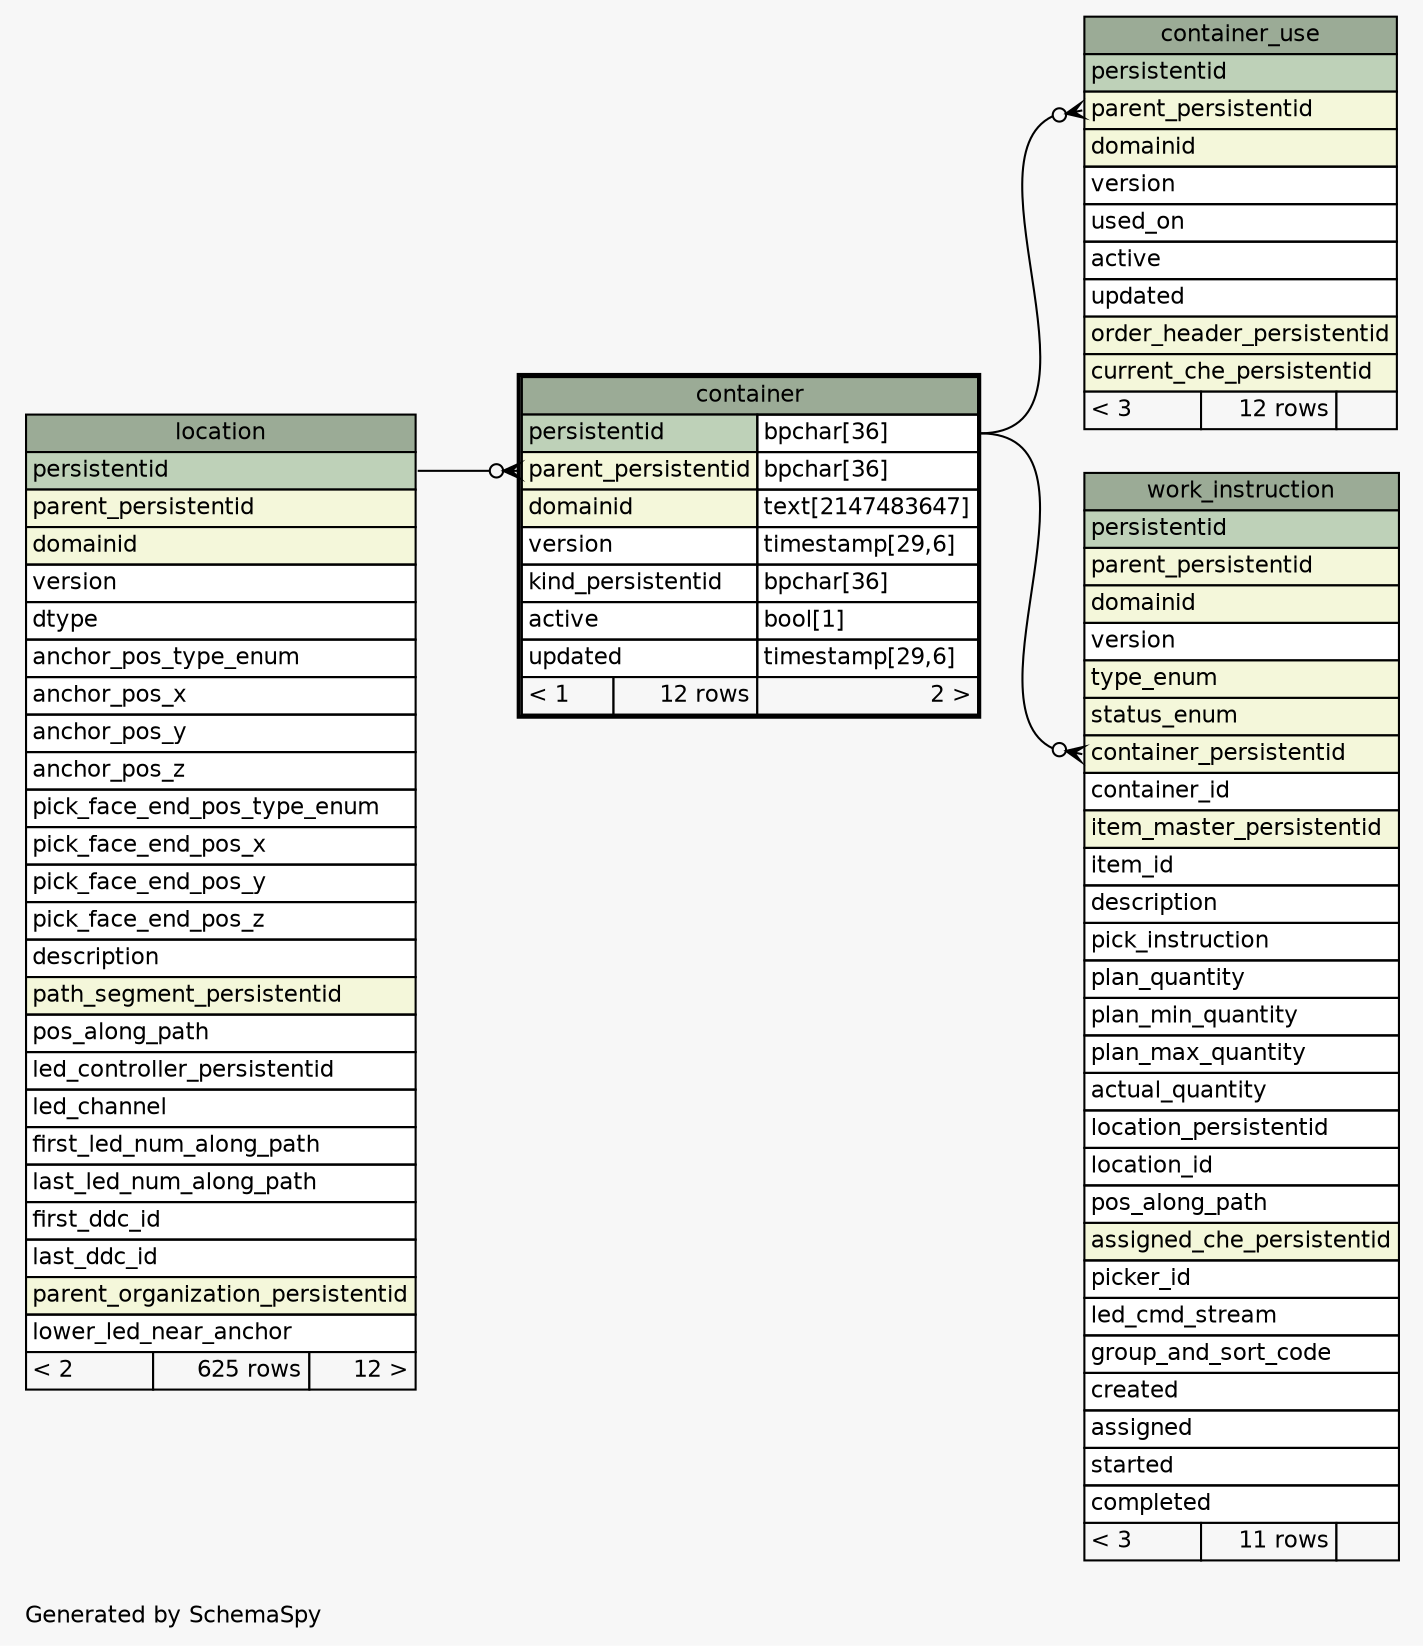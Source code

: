 // dot 2.26.0 on Linux 2.6.32-431.17.1.el6.x86_64
// SchemaSpy rev 590
digraph "oneDegreeRelationshipsDiagram" {
  graph [
    rankdir="RL"
    bgcolor="#f7f7f7"
    label="\nGenerated by SchemaSpy"
    labeljust="l"
    nodesep="0.18"
    ranksep="0.46"
    fontname="Helvetica"
    fontsize="11"
  ];
  node [
    fontname="Helvetica"
    fontsize="11"
    shape="plaintext"
  ];
  edge [
    arrowsize="0.8"
  ];
  "container":"parent_persistentid":w -> "location":"persistentid":e [arrowhead=none dir=back arrowtail=crowodot];
  "container_use":"parent_persistentid":w -> "container":"persistentid.type":e [arrowhead=none dir=back arrowtail=crowodot];
  "work_instruction":"container_persistentid":w -> "container":"persistentid.type":e [arrowhead=none dir=back arrowtail=crowodot];
  "container" [
    label=<
    <TABLE BORDER="2" CELLBORDER="1" CELLSPACING="0" BGCOLOR="#ffffff">
      <TR><TD COLSPAN="3" BGCOLOR="#9bab96" ALIGN="CENTER">container</TD></TR>
      <TR><TD PORT="persistentid" COLSPAN="2" BGCOLOR="#bed1b8" ALIGN="LEFT">persistentid</TD><TD PORT="persistentid.type" ALIGN="LEFT">bpchar[36]</TD></TR>
      <TR><TD PORT="parent_persistentid" COLSPAN="2" BGCOLOR="#f4f7da" ALIGN="LEFT">parent_persistentid</TD><TD PORT="parent_persistentid.type" ALIGN="LEFT">bpchar[36]</TD></TR>
      <TR><TD PORT="domainid" COLSPAN="2" BGCOLOR="#f4f7da" ALIGN="LEFT">domainid</TD><TD PORT="domainid.type" ALIGN="LEFT">text[2147483647]</TD></TR>
      <TR><TD PORT="version" COLSPAN="2" ALIGN="LEFT">version</TD><TD PORT="version.type" ALIGN="LEFT">timestamp[29,6]</TD></TR>
      <TR><TD PORT="kind_persistentid" COLSPAN="2" ALIGN="LEFT">kind_persistentid</TD><TD PORT="kind_persistentid.type" ALIGN="LEFT">bpchar[36]</TD></TR>
      <TR><TD PORT="active" COLSPAN="2" ALIGN="LEFT">active</TD><TD PORT="active.type" ALIGN="LEFT">bool[1]</TD></TR>
      <TR><TD PORT="updated" COLSPAN="2" ALIGN="LEFT">updated</TD><TD PORT="updated.type" ALIGN="LEFT">timestamp[29,6]</TD></TR>
      <TR><TD ALIGN="LEFT" BGCOLOR="#f7f7f7">&lt; 1</TD><TD ALIGN="RIGHT" BGCOLOR="#f7f7f7">12 rows</TD><TD ALIGN="RIGHT" BGCOLOR="#f7f7f7">2 &gt;</TD></TR>
    </TABLE>>
    URL="container.html"
    tooltip="container"
  ];
  "container_use" [
    label=<
    <TABLE BORDER="0" CELLBORDER="1" CELLSPACING="0" BGCOLOR="#ffffff">
      <TR><TD COLSPAN="3" BGCOLOR="#9bab96" ALIGN="CENTER">container_use</TD></TR>
      <TR><TD PORT="persistentid" COLSPAN="3" BGCOLOR="#bed1b8" ALIGN="LEFT">persistentid</TD></TR>
      <TR><TD PORT="parent_persistentid" COLSPAN="3" BGCOLOR="#f4f7da" ALIGN="LEFT">parent_persistentid</TD></TR>
      <TR><TD PORT="domainid" COLSPAN="3" BGCOLOR="#f4f7da" ALIGN="LEFT">domainid</TD></TR>
      <TR><TD PORT="version" COLSPAN="3" ALIGN="LEFT">version</TD></TR>
      <TR><TD PORT="used_on" COLSPAN="3" ALIGN="LEFT">used_on</TD></TR>
      <TR><TD PORT="active" COLSPAN="3" ALIGN="LEFT">active</TD></TR>
      <TR><TD PORT="updated" COLSPAN="3" ALIGN="LEFT">updated</TD></TR>
      <TR><TD PORT="order_header_persistentid" COLSPAN="3" BGCOLOR="#f4f7da" ALIGN="LEFT">order_header_persistentid</TD></TR>
      <TR><TD PORT="current_che_persistentid" COLSPAN="3" BGCOLOR="#f4f7da" ALIGN="LEFT">current_che_persistentid</TD></TR>
      <TR><TD ALIGN="LEFT" BGCOLOR="#f7f7f7">&lt; 3</TD><TD ALIGN="RIGHT" BGCOLOR="#f7f7f7">12 rows</TD><TD ALIGN="RIGHT" BGCOLOR="#f7f7f7">  </TD></TR>
    </TABLE>>
    URL="container_use.html"
    tooltip="container_use"
  ];
  "location" [
    label=<
    <TABLE BORDER="0" CELLBORDER="1" CELLSPACING="0" BGCOLOR="#ffffff">
      <TR><TD COLSPAN="3" BGCOLOR="#9bab96" ALIGN="CENTER">location</TD></TR>
      <TR><TD PORT="persistentid" COLSPAN="3" BGCOLOR="#bed1b8" ALIGN="LEFT">persistentid</TD></TR>
      <TR><TD PORT="parent_persistentid" COLSPAN="3" BGCOLOR="#f4f7da" ALIGN="LEFT">parent_persistentid</TD></TR>
      <TR><TD PORT="domainid" COLSPAN="3" BGCOLOR="#f4f7da" ALIGN="LEFT">domainid</TD></TR>
      <TR><TD PORT="version" COLSPAN="3" ALIGN="LEFT">version</TD></TR>
      <TR><TD PORT="dtype" COLSPAN="3" ALIGN="LEFT">dtype</TD></TR>
      <TR><TD PORT="anchor_pos_type_enum" COLSPAN="3" ALIGN="LEFT">anchor_pos_type_enum</TD></TR>
      <TR><TD PORT="anchor_pos_x" COLSPAN="3" ALIGN="LEFT">anchor_pos_x</TD></TR>
      <TR><TD PORT="anchor_pos_y" COLSPAN="3" ALIGN="LEFT">anchor_pos_y</TD></TR>
      <TR><TD PORT="anchor_pos_z" COLSPAN="3" ALIGN="LEFT">anchor_pos_z</TD></TR>
      <TR><TD PORT="pick_face_end_pos_type_enum" COLSPAN="3" ALIGN="LEFT">pick_face_end_pos_type_enum</TD></TR>
      <TR><TD PORT="pick_face_end_pos_x" COLSPAN="3" ALIGN="LEFT">pick_face_end_pos_x</TD></TR>
      <TR><TD PORT="pick_face_end_pos_y" COLSPAN="3" ALIGN="LEFT">pick_face_end_pos_y</TD></TR>
      <TR><TD PORT="pick_face_end_pos_z" COLSPAN="3" ALIGN="LEFT">pick_face_end_pos_z</TD></TR>
      <TR><TD PORT="description" COLSPAN="3" ALIGN="LEFT">description</TD></TR>
      <TR><TD PORT="path_segment_persistentid" COLSPAN="3" BGCOLOR="#f4f7da" ALIGN="LEFT">path_segment_persistentid</TD></TR>
      <TR><TD PORT="pos_along_path" COLSPAN="3" ALIGN="LEFT">pos_along_path</TD></TR>
      <TR><TD PORT="led_controller_persistentid" COLSPAN="3" ALIGN="LEFT">led_controller_persistentid</TD></TR>
      <TR><TD PORT="led_channel" COLSPAN="3" ALIGN="LEFT">led_channel</TD></TR>
      <TR><TD PORT="first_led_num_along_path" COLSPAN="3" ALIGN="LEFT">first_led_num_along_path</TD></TR>
      <TR><TD PORT="last_led_num_along_path" COLSPAN="3" ALIGN="LEFT">last_led_num_along_path</TD></TR>
      <TR><TD PORT="first_ddc_id" COLSPAN="3" ALIGN="LEFT">first_ddc_id</TD></TR>
      <TR><TD PORT="last_ddc_id" COLSPAN="3" ALIGN="LEFT">last_ddc_id</TD></TR>
      <TR><TD PORT="parent_organization_persistentid" COLSPAN="3" BGCOLOR="#f4f7da" ALIGN="LEFT">parent_organization_persistentid</TD></TR>
      <TR><TD PORT="lower_led_near_anchor" COLSPAN="3" ALIGN="LEFT">lower_led_near_anchor</TD></TR>
      <TR><TD ALIGN="LEFT" BGCOLOR="#f7f7f7">&lt; 2</TD><TD ALIGN="RIGHT" BGCOLOR="#f7f7f7">625 rows</TD><TD ALIGN="RIGHT" BGCOLOR="#f7f7f7">12 &gt;</TD></TR>
    </TABLE>>
    URL="location.html"
    tooltip="location"
  ];
  "work_instruction" [
    label=<
    <TABLE BORDER="0" CELLBORDER="1" CELLSPACING="0" BGCOLOR="#ffffff">
      <TR><TD COLSPAN="3" BGCOLOR="#9bab96" ALIGN="CENTER">work_instruction</TD></TR>
      <TR><TD PORT="persistentid" COLSPAN="3" BGCOLOR="#bed1b8" ALIGN="LEFT">persistentid</TD></TR>
      <TR><TD PORT="parent_persistentid" COLSPAN="3" BGCOLOR="#f4f7da" ALIGN="LEFT">parent_persistentid</TD></TR>
      <TR><TD PORT="domainid" COLSPAN="3" BGCOLOR="#f4f7da" ALIGN="LEFT">domainid</TD></TR>
      <TR><TD PORT="version" COLSPAN="3" ALIGN="LEFT">version</TD></TR>
      <TR><TD PORT="type_enum" COLSPAN="3" BGCOLOR="#f4f7da" ALIGN="LEFT">type_enum</TD></TR>
      <TR><TD PORT="status_enum" COLSPAN="3" BGCOLOR="#f4f7da" ALIGN="LEFT">status_enum</TD></TR>
      <TR><TD PORT="container_persistentid" COLSPAN="3" BGCOLOR="#f4f7da" ALIGN="LEFT">container_persistentid</TD></TR>
      <TR><TD PORT="container_id" COLSPAN="3" ALIGN="LEFT">container_id</TD></TR>
      <TR><TD PORT="item_master_persistentid" COLSPAN="3" BGCOLOR="#f4f7da" ALIGN="LEFT">item_master_persistentid</TD></TR>
      <TR><TD PORT="item_id" COLSPAN="3" ALIGN="LEFT">item_id</TD></TR>
      <TR><TD PORT="description" COLSPAN="3" ALIGN="LEFT">description</TD></TR>
      <TR><TD PORT="pick_instruction" COLSPAN="3" ALIGN="LEFT">pick_instruction</TD></TR>
      <TR><TD PORT="plan_quantity" COLSPAN="3" ALIGN="LEFT">plan_quantity</TD></TR>
      <TR><TD PORT="plan_min_quantity" COLSPAN="3" ALIGN="LEFT">plan_min_quantity</TD></TR>
      <TR><TD PORT="plan_max_quantity" COLSPAN="3" ALIGN="LEFT">plan_max_quantity</TD></TR>
      <TR><TD PORT="actual_quantity" COLSPAN="3" ALIGN="LEFT">actual_quantity</TD></TR>
      <TR><TD PORT="location_persistentid" COLSPAN="3" ALIGN="LEFT">location_persistentid</TD></TR>
      <TR><TD PORT="location_id" COLSPAN="3" ALIGN="LEFT">location_id</TD></TR>
      <TR><TD PORT="pos_along_path" COLSPAN="3" ALIGN="LEFT">pos_along_path</TD></TR>
      <TR><TD PORT="assigned_che_persistentid" COLSPAN="3" BGCOLOR="#f4f7da" ALIGN="LEFT">assigned_che_persistentid</TD></TR>
      <TR><TD PORT="picker_id" COLSPAN="3" ALIGN="LEFT">picker_id</TD></TR>
      <TR><TD PORT="led_cmd_stream" COLSPAN="3" ALIGN="LEFT">led_cmd_stream</TD></TR>
      <TR><TD PORT="group_and_sort_code" COLSPAN="3" ALIGN="LEFT">group_and_sort_code</TD></TR>
      <TR><TD PORT="created" COLSPAN="3" ALIGN="LEFT">created</TD></TR>
      <TR><TD PORT="assigned" COLSPAN="3" ALIGN="LEFT">assigned</TD></TR>
      <TR><TD PORT="started" COLSPAN="3" ALIGN="LEFT">started</TD></TR>
      <TR><TD PORT="completed" COLSPAN="3" ALIGN="LEFT">completed</TD></TR>
      <TR><TD ALIGN="LEFT" BGCOLOR="#f7f7f7">&lt; 3</TD><TD ALIGN="RIGHT" BGCOLOR="#f7f7f7">11 rows</TD><TD ALIGN="RIGHT" BGCOLOR="#f7f7f7">  </TD></TR>
    </TABLE>>
    URL="work_instruction.html"
    tooltip="work_instruction"
  ];
}

